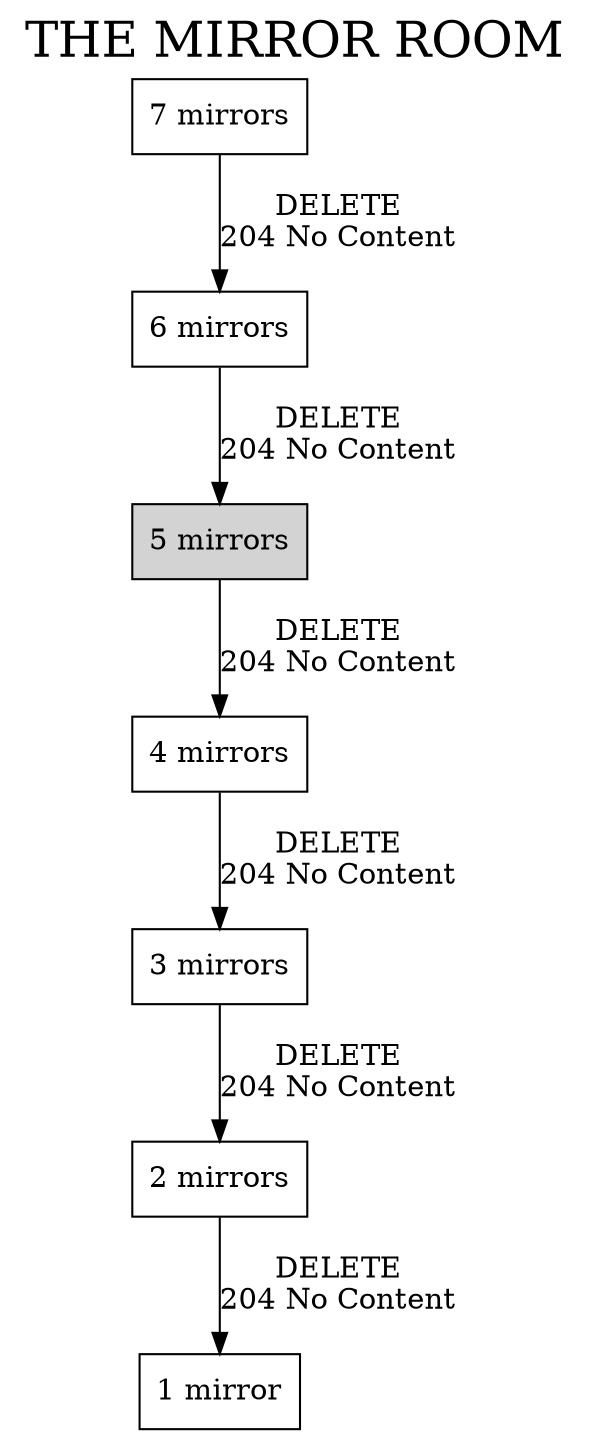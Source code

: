 digraph {
  label="THE MIRROR ROOM";
  labelloc=t;
  fontsize=24;
  node [shape=box];

  left7 [label="7 mirrors"];
  left6 [label="6 mirrors"];
  left5 [label="5 mirrors",bgcolor="black",style="filled"];
  left4 [label="4 mirrors"];
  left3 [label="3 mirrors"];
  left2 [label="2 mirrors"];
  left1 [label="1 mirror"];

  left7 -> left6 [label="DELETE\n204 No Content"];
  left6 -> left5 [label="DELETE\n204 No Content"];
  left5 -> left4 [label="DELETE\n204 No Content"];
  left4 -> left3 [label="DELETE\n204 No Content"];
  left3 -> left2 [label="DELETE\n204 No Content"];
  left2 -> left1 [label="DELETE\n204 No Content"];

}